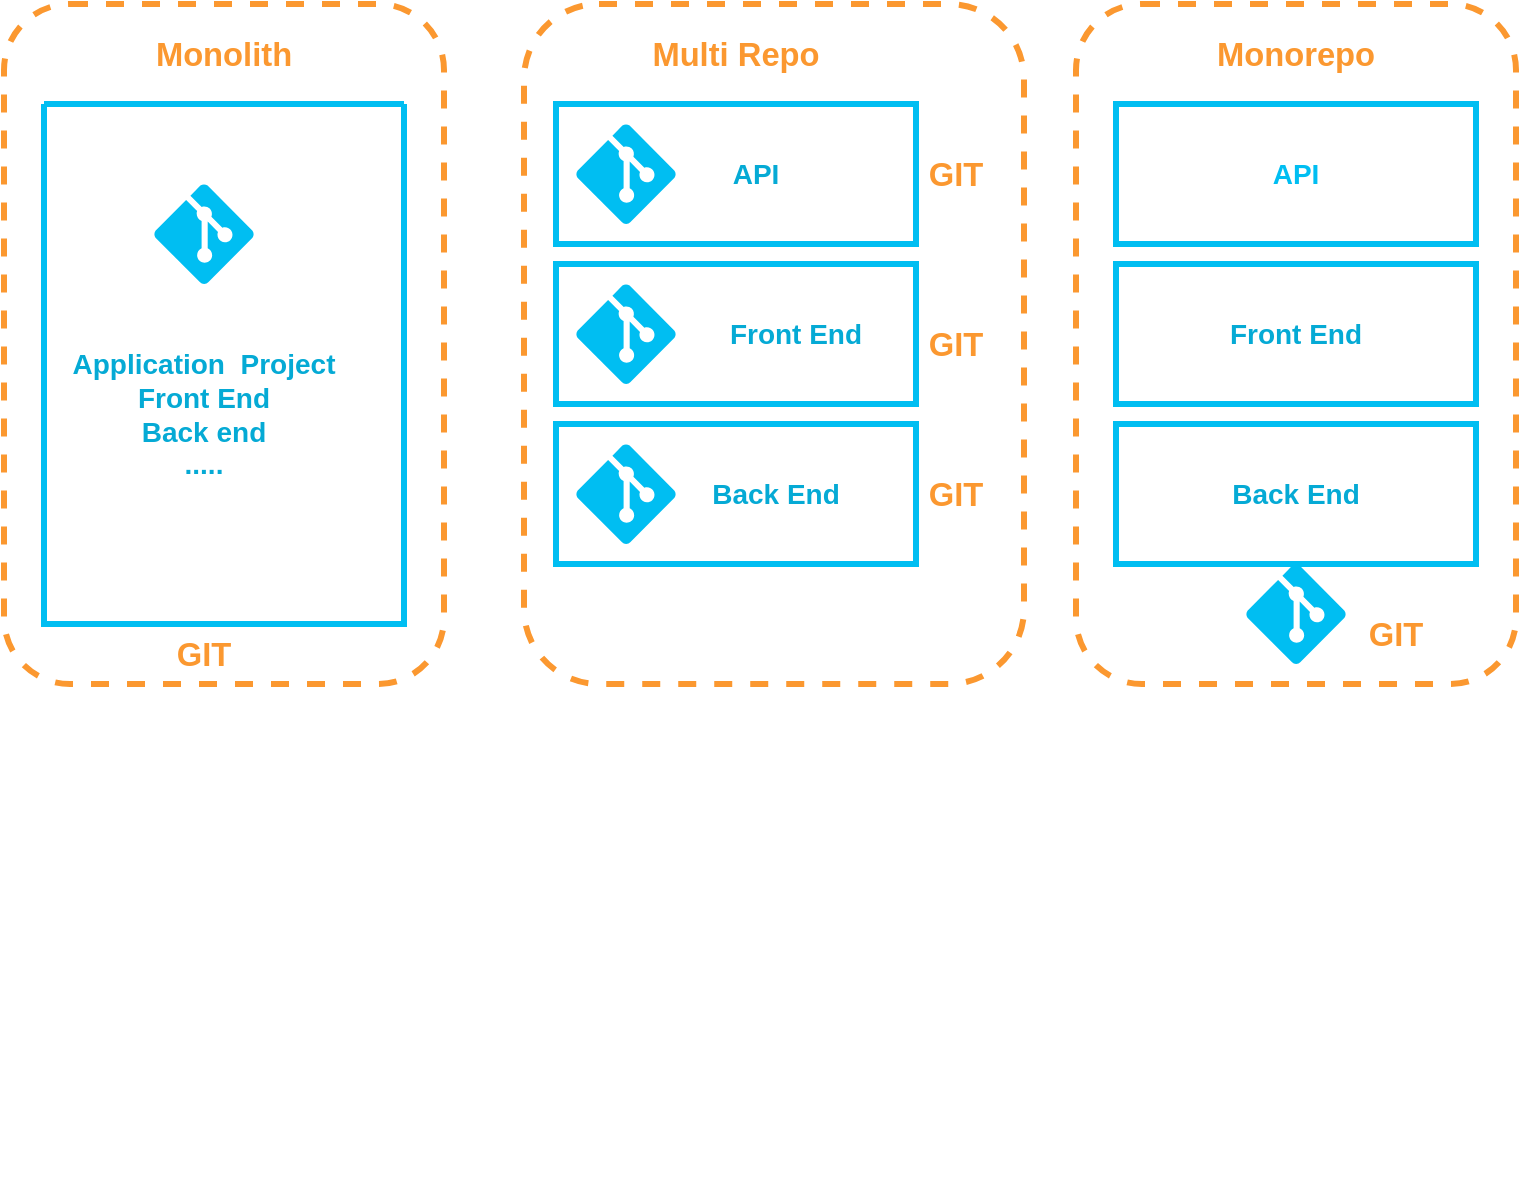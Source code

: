 <mxfile version="20.8.16" type="device"><diagram name="Page-1" id="v6n_xxjgUizz7t1KcuKu"><mxGraphModel dx="1114" dy="803" grid="1" gridSize="10" guides="1" tooltips="1" connect="1" arrows="1" fold="1" page="1" pageScale="1" pageWidth="1169" pageHeight="827" math="0" shadow="0"><root><mxCell id="0"/><mxCell id="1" parent="0"/><mxCell id="55GWBG2Yv9WVQbMRRVY9-1" value="" style="swimlane;startSize=0;strokeWidth=3;strokeColor=#00BEF2;" vertex="1" parent="1"><mxGeometry x="160" y="160" width="180" height="260" as="geometry"/></mxCell><mxCell id="55GWBG2Yv9WVQbMRRVY9-2" value="" style="verticalLabelPosition=bottom;html=1;verticalAlign=top;align=center;strokeColor=none;fillColor=#00BEF2;shape=mxgraph.azure.git_repository;" vertex="1" parent="55GWBG2Yv9WVQbMRRVY9-1"><mxGeometry x="55" y="40" width="50" height="50" as="geometry"/></mxCell><mxCell id="55GWBG2Yv9WVQbMRRVY9-4" value="&lt;h4&gt;&lt;font color=&quot;#05aad5&quot;&gt;&lt;font style=&quot;font-size: 14px;&quot;&gt;Application&amp;nbsp; Project&lt;br&gt;&lt;/font&gt;&lt;font style=&quot;font-size: 14px;&quot;&gt;Front End&lt;br&gt;&lt;/font&gt;&lt;font style=&quot;font-size: 14px;&quot;&gt;Back end&lt;br&gt;&lt;/font&gt;&lt;font style=&quot;font-size: 14px;&quot;&gt;.....&lt;/font&gt;&lt;/font&gt;&lt;/h4&gt;" style="text;strokeColor=none;align=center;fillColor=none;html=1;verticalAlign=middle;whiteSpace=wrap;rounded=0;" vertex="1" parent="55GWBG2Yv9WVQbMRRVY9-1"><mxGeometry y="100" width="160" height="110" as="geometry"/></mxCell><mxCell id="55GWBG2Yv9WVQbMRRVY9-5" value="&lt;h3&gt;&lt;font color=&quot;#fb9830&quot;&gt;Monolith&lt;/font&gt;&lt;/h3&gt;" style="text;strokeColor=none;align=center;fillColor=none;html=1;verticalAlign=middle;whiteSpace=wrap;rounded=0;fontSize=14;" vertex="1" parent="1"><mxGeometry x="220" y="120" width="60" height="30" as="geometry"/></mxCell><mxCell id="55GWBG2Yv9WVQbMRRVY9-6" value="" style="rounded=1;whiteSpace=wrap;html=1;strokeColor=#FB9830;strokeWidth=3;fontSize=14;dashed=1;fillColor=none;" vertex="1" parent="1"><mxGeometry x="140" y="110" width="220" height="340" as="geometry"/></mxCell><mxCell id="55GWBG2Yv9WVQbMRRVY9-7" value="" style="rounded=1;whiteSpace=wrap;html=1;strokeColor=#FB9830;strokeWidth=3;fontSize=14;dashed=1;fillColor=none;" vertex="1" parent="1"><mxGeometry x="676" y="110" width="220" height="340" as="geometry"/></mxCell><mxCell id="55GWBG2Yv9WVQbMRRVY9-11" value="" style="group" vertex="1" connectable="0" parent="1"><mxGeometry x="416" y="160" width="180" height="70" as="geometry"/></mxCell><mxCell id="55GWBG2Yv9WVQbMRRVY9-9" value="" style="rounded=0;whiteSpace=wrap;html=1;strokeColor=#00BEF2;strokeWidth=3;fontSize=14;fillColor=none;" vertex="1" parent="55GWBG2Yv9WVQbMRRVY9-11"><mxGeometry width="180" height="70" as="geometry"/></mxCell><mxCell id="55GWBG2Yv9WVQbMRRVY9-10" value="" style="verticalLabelPosition=bottom;html=1;verticalAlign=top;align=center;strokeColor=none;fillColor=#00BEF2;shape=mxgraph.azure.git_repository;strokeWidth=3;fontSize=14;" vertex="1" parent="55GWBG2Yv9WVQbMRRVY9-11"><mxGeometry x="10" y="10" width="50" height="50" as="geometry"/></mxCell><mxCell id="55GWBG2Yv9WVQbMRRVY9-18" value="&lt;h4&gt;&lt;font color=&quot;#05aad5&quot;&gt;API&lt;/font&gt;&lt;/h4&gt;" style="text;strokeColor=none;align=center;fillColor=none;html=1;verticalAlign=middle;whiteSpace=wrap;rounded=0;fontSize=14;" vertex="1" parent="55GWBG2Yv9WVQbMRRVY9-11"><mxGeometry x="70" y="20" width="60" height="30" as="geometry"/></mxCell><mxCell id="55GWBG2Yv9WVQbMRRVY9-12" value="" style="group" vertex="1" connectable="0" parent="1"><mxGeometry x="416" y="240" width="230" height="210" as="geometry"/></mxCell><mxCell id="55GWBG2Yv9WVQbMRRVY9-13" value="" style="rounded=0;whiteSpace=wrap;html=1;strokeColor=#00BEF2;strokeWidth=3;fontSize=14;fillColor=none;" vertex="1" parent="55GWBG2Yv9WVQbMRRVY9-12"><mxGeometry width="180" height="70" as="geometry"/></mxCell><mxCell id="55GWBG2Yv9WVQbMRRVY9-14" value="" style="verticalLabelPosition=bottom;html=1;verticalAlign=top;align=center;strokeColor=none;fillColor=#00BEF2;shape=mxgraph.azure.git_repository;strokeWidth=3;fontSize=14;" vertex="1" parent="55GWBG2Yv9WVQbMRRVY9-12"><mxGeometry x="10" y="10" width="50" height="50" as="geometry"/></mxCell><mxCell id="55GWBG2Yv9WVQbMRRVY9-19" value="&lt;h4&gt;&lt;font color=&quot;#05aad5&quot;&gt;Front End&lt;/font&gt;&lt;/h4&gt;" style="text;strokeColor=none;align=center;fillColor=none;html=1;verticalAlign=middle;whiteSpace=wrap;rounded=0;fontSize=14;" vertex="1" parent="55GWBG2Yv9WVQbMRRVY9-12"><mxGeometry x="80" y="20" width="80" height="30" as="geometry"/></mxCell><mxCell id="55GWBG2Yv9WVQbMRRVY9-30" value="&lt;h3&gt;&lt;font color=&quot;#fb9830&quot;&gt;GIT&lt;/font&gt;&lt;/h3&gt;" style="text;strokeColor=none;align=center;fillColor=none;html=1;verticalAlign=middle;whiteSpace=wrap;rounded=0;fontSize=14;" vertex="1" parent="55GWBG2Yv9WVQbMRRVY9-12"><mxGeometry x="170" y="100" width="60" height="30" as="geometry"/></mxCell><mxCell id="55GWBG2Yv9WVQbMRRVY9-29" value="&lt;h3&gt;&lt;font color=&quot;#fb9830&quot;&gt;GIT&lt;/font&gt;&lt;/h3&gt;" style="text;strokeColor=none;align=center;fillColor=none;html=1;verticalAlign=middle;whiteSpace=wrap;rounded=0;fontSize=14;" vertex="1" parent="55GWBG2Yv9WVQbMRRVY9-12"><mxGeometry x="170" y="25" width="60" height="30" as="geometry"/></mxCell><mxCell id="55GWBG2Yv9WVQbMRRVY9-28" value="&lt;h3&gt;&lt;font color=&quot;#fb9830&quot;&gt;GIT&lt;/font&gt;&lt;/h3&gt;" style="text;strokeColor=none;align=center;fillColor=none;html=1;verticalAlign=middle;whiteSpace=wrap;rounded=0;fontSize=14;" vertex="1" parent="55GWBG2Yv9WVQbMRRVY9-12"><mxGeometry x="170" y="-60" width="60" height="30" as="geometry"/></mxCell><mxCell id="55GWBG2Yv9WVQbMRRVY9-15" value="" style="group" vertex="1" connectable="0" parent="1"><mxGeometry x="416" y="320" width="274" height="380" as="geometry"/></mxCell><mxCell id="55GWBG2Yv9WVQbMRRVY9-16" value="" style="rounded=0;whiteSpace=wrap;html=1;strokeColor=#00BEF2;strokeWidth=3;fontSize=14;fillColor=none;" vertex="1" parent="55GWBG2Yv9WVQbMRRVY9-15"><mxGeometry width="180" height="70" as="geometry"/></mxCell><mxCell id="55GWBG2Yv9WVQbMRRVY9-17" value="" style="verticalLabelPosition=bottom;html=1;verticalAlign=top;align=center;strokeColor=none;fillColor=#00BEF2;shape=mxgraph.azure.git_repository;strokeWidth=3;fontSize=14;" vertex="1" parent="55GWBG2Yv9WVQbMRRVY9-15"><mxGeometry x="10" y="10" width="50" height="50" as="geometry"/></mxCell><mxCell id="55GWBG2Yv9WVQbMRRVY9-20" value="&lt;h4&gt;&lt;font color=&quot;#05aad5&quot;&gt;Back End&lt;/font&gt;&lt;/h4&gt;" style="text;strokeColor=none;align=center;fillColor=none;html=1;verticalAlign=middle;whiteSpace=wrap;rounded=0;fontSize=14;" vertex="1" parent="55GWBG2Yv9WVQbMRRVY9-15"><mxGeometry x="70" y="20" width="80" height="30" as="geometry"/></mxCell><mxCell id="55GWBG2Yv9WVQbMRRVY9-21" value="" style="rounded=1;whiteSpace=wrap;html=1;strokeColor=#FB9830;strokeWidth=3;fontSize=14;dashed=1;fillColor=none;" vertex="1" parent="55GWBG2Yv9WVQbMRRVY9-15"><mxGeometry x="-16" y="-210" width="250" height="340" as="geometry"/></mxCell><mxCell id="55GWBG2Yv9WVQbMRRVY9-22" value="&lt;h3&gt;&lt;font color=&quot;#fb9830&quot;&gt;Multi Repo&lt;/font&gt;&lt;/h3&gt;" style="text;strokeColor=none;align=center;fillColor=none;html=1;verticalAlign=middle;whiteSpace=wrap;rounded=0;fontSize=14;" vertex="1" parent="1"><mxGeometry x="461" y="120" width="90" height="30" as="geometry"/></mxCell><mxCell id="55GWBG2Yv9WVQbMRRVY9-23" value="&lt;h3&gt;&lt;font color=&quot;#fb9830&quot;&gt;GIT&lt;/font&gt;&lt;/h3&gt;" style="text;strokeColor=none;align=center;fillColor=none;html=1;verticalAlign=middle;whiteSpace=wrap;rounded=0;fontSize=14;" vertex="1" parent="1"><mxGeometry x="806" y="410" width="60" height="30" as="geometry"/></mxCell><mxCell id="55GWBG2Yv9WVQbMRRVY9-27" value="&lt;h3&gt;&lt;font color=&quot;#fb9830&quot;&gt;GIT&lt;/font&gt;&lt;/h3&gt;" style="text;strokeColor=none;align=center;fillColor=none;html=1;verticalAlign=middle;whiteSpace=wrap;rounded=0;fontSize=14;" vertex="1" parent="1"><mxGeometry x="210" y="420" width="60" height="30" as="geometry"/></mxCell><mxCell id="55GWBG2Yv9WVQbMRRVY9-34" value="" style="group" vertex="1" connectable="0" parent="1"><mxGeometry x="696" y="320" width="180" height="70" as="geometry"/></mxCell><mxCell id="55GWBG2Yv9WVQbMRRVY9-35" value="" style="rounded=0;whiteSpace=wrap;html=1;strokeColor=#00BEF2;strokeWidth=3;fontSize=14;fillColor=none;" vertex="1" parent="55GWBG2Yv9WVQbMRRVY9-34"><mxGeometry width="180" height="70" as="geometry"/></mxCell><mxCell id="55GWBG2Yv9WVQbMRRVY9-37" value="&lt;h4&gt;&lt;font color=&quot;#05aad5&quot;&gt;Back End&lt;/font&gt;&lt;/h4&gt;" style="text;strokeColor=none;align=center;fillColor=none;html=1;verticalAlign=middle;whiteSpace=wrap;rounded=0;fontSize=14;" vertex="1" parent="55GWBG2Yv9WVQbMRRVY9-34"><mxGeometry x="50" y="20" width="80" height="30" as="geometry"/></mxCell><mxCell id="55GWBG2Yv9WVQbMRRVY9-38" value="" style="group" vertex="1" connectable="0" parent="1"><mxGeometry x="696" y="240" width="180" height="70" as="geometry"/></mxCell><mxCell id="55GWBG2Yv9WVQbMRRVY9-39" value="" style="rounded=0;whiteSpace=wrap;html=1;strokeColor=#00BEF2;strokeWidth=3;fontSize=14;fillColor=none;" vertex="1" parent="55GWBG2Yv9WVQbMRRVY9-38"><mxGeometry width="180" height="70" as="geometry"/></mxCell><mxCell id="55GWBG2Yv9WVQbMRRVY9-40" value="&lt;h4&gt;&lt;font color=&quot;#05aad5&quot;&gt;Front End&lt;/font&gt;&lt;/h4&gt;" style="text;strokeColor=none;align=center;fillColor=none;html=1;verticalAlign=middle;whiteSpace=wrap;rounded=0;fontSize=14;" vertex="1" parent="55GWBG2Yv9WVQbMRRVY9-38"><mxGeometry x="50" y="20" width="80" height="30" as="geometry"/></mxCell><mxCell id="55GWBG2Yv9WVQbMRRVY9-41" value="" style="rounded=0;whiteSpace=wrap;html=1;strokeColor=#00BEF2;strokeWidth=3;fontSize=14;fillColor=none;" vertex="1" parent="1"><mxGeometry x="696" y="160" width="180" height="70" as="geometry"/></mxCell><mxCell id="55GWBG2Yv9WVQbMRRVY9-42" value="&lt;h4&gt;&lt;font color=&quot;#00bef2&quot;&gt;API&lt;/font&gt;&lt;/h4&gt;" style="text;strokeColor=none;align=center;fillColor=none;html=1;verticalAlign=middle;whiteSpace=wrap;rounded=0;fontSize=14;" vertex="1" parent="1"><mxGeometry x="746" y="180" width="80" height="30" as="geometry"/></mxCell><mxCell id="55GWBG2Yv9WVQbMRRVY9-43" value="" style="verticalLabelPosition=bottom;html=1;verticalAlign=top;align=center;strokeColor=none;fillColor=#00BEF2;shape=mxgraph.azure.git_repository;strokeWidth=3;fontSize=14;fontColor=#FB9830;" vertex="1" parent="1"><mxGeometry x="761" y="390" width="50" height="50" as="geometry"/></mxCell><mxCell id="55GWBG2Yv9WVQbMRRVY9-44" value="&lt;h3&gt;Monorepo&lt;/h3&gt;" style="text;strokeColor=none;align=center;fillColor=none;html=1;verticalAlign=middle;whiteSpace=wrap;rounded=0;fontSize=14;fontColor=#FB9830;" vertex="1" parent="1"><mxGeometry x="744" y="120" width="84" height="30" as="geometry"/></mxCell></root></mxGraphModel></diagram></mxfile>